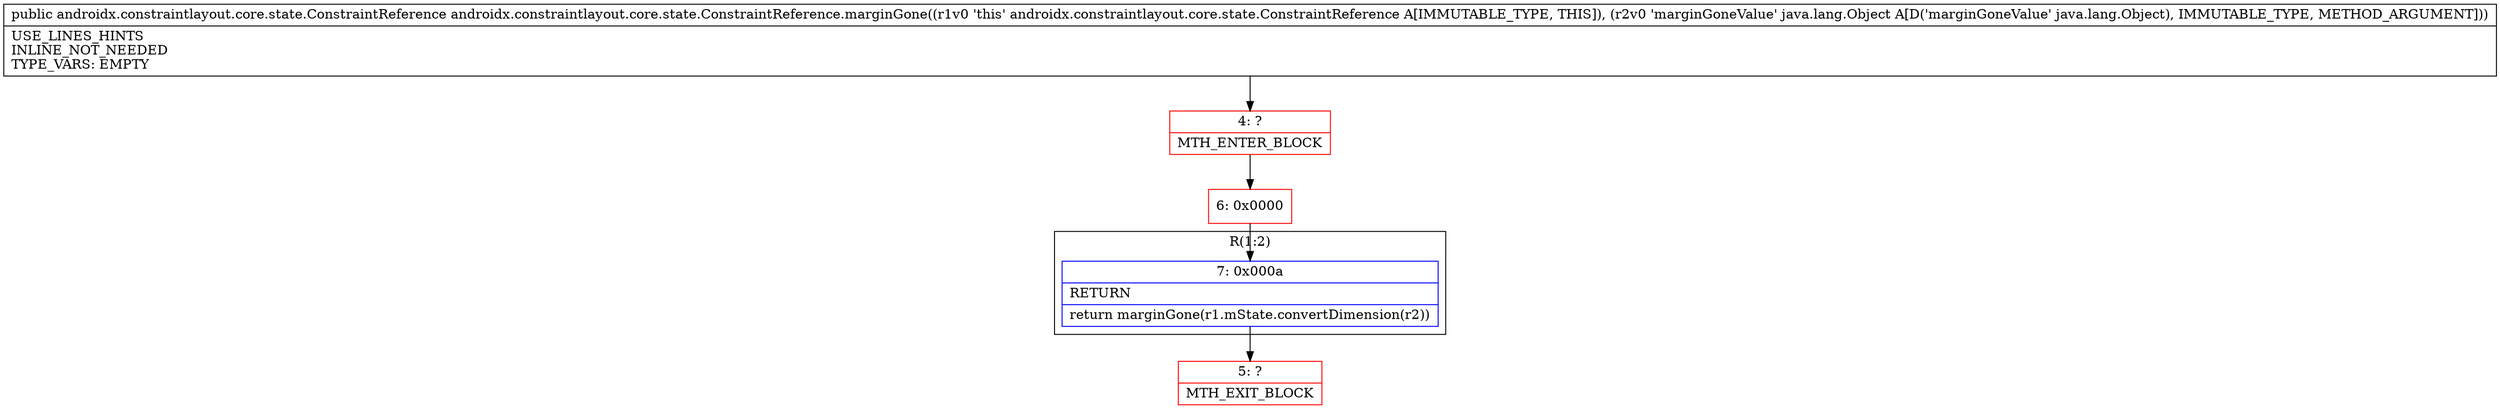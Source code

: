 digraph "CFG forandroidx.constraintlayout.core.state.ConstraintReference.marginGone(Ljava\/lang\/Object;)Landroidx\/constraintlayout\/core\/state\/ConstraintReference;" {
subgraph cluster_Region_240842893 {
label = "R(1:2)";
node [shape=record,color=blue];
Node_7 [shape=record,label="{7\:\ 0x000a|RETURN\l|return marginGone(r1.mState.convertDimension(r2))\l}"];
}
Node_4 [shape=record,color=red,label="{4\:\ ?|MTH_ENTER_BLOCK\l}"];
Node_6 [shape=record,color=red,label="{6\:\ 0x0000}"];
Node_5 [shape=record,color=red,label="{5\:\ ?|MTH_EXIT_BLOCK\l}"];
MethodNode[shape=record,label="{public androidx.constraintlayout.core.state.ConstraintReference androidx.constraintlayout.core.state.ConstraintReference.marginGone((r1v0 'this' androidx.constraintlayout.core.state.ConstraintReference A[IMMUTABLE_TYPE, THIS]), (r2v0 'marginGoneValue' java.lang.Object A[D('marginGoneValue' java.lang.Object), IMMUTABLE_TYPE, METHOD_ARGUMENT]))  | USE_LINES_HINTS\lINLINE_NOT_NEEDED\lTYPE_VARS: EMPTY\l}"];
MethodNode -> Node_4;Node_7 -> Node_5;
Node_4 -> Node_6;
Node_6 -> Node_7;
}

